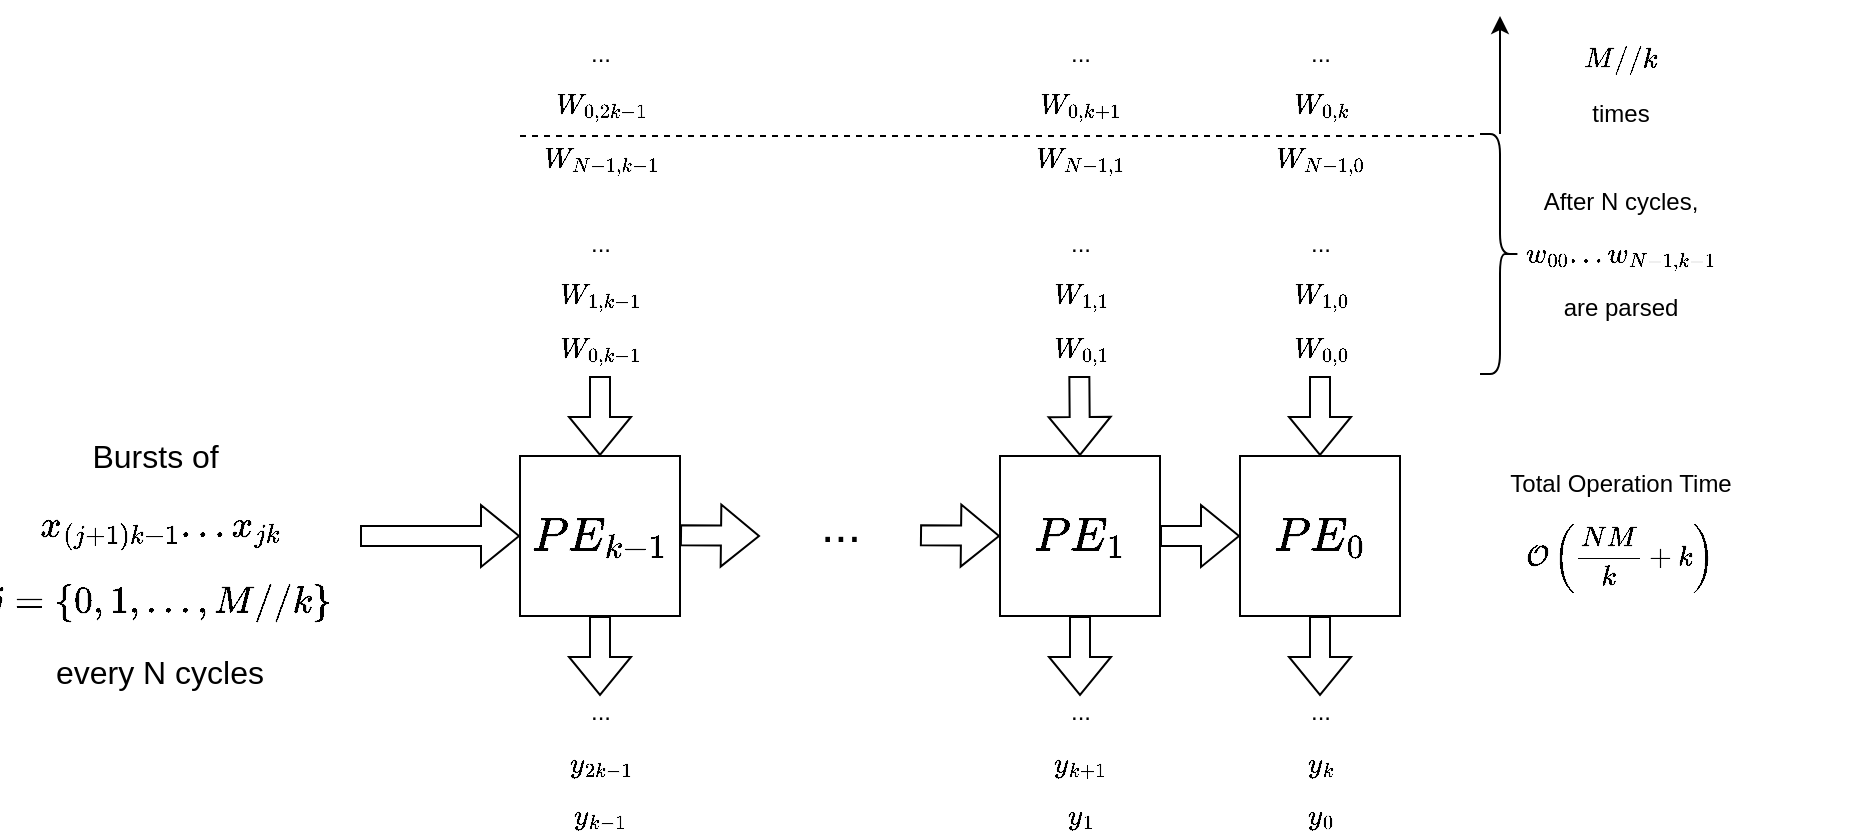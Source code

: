 <mxfile version="24.7.17">
  <diagram id="prtHgNgQTEPvFCAcTncT" name="Page-1">
    <mxGraphModel dx="1889" dy="551" grid="1" gridSize="10" guides="1" tooltips="1" connect="1" arrows="1" fold="1" page="1" pageScale="1" pageWidth="827" pageHeight="1169" math="1" shadow="0">
      <root>
        <mxCell id="0" />
        <mxCell id="1" parent="0" />
        <mxCell id="E_DoaZjsnPHbSL7NlN5L-37" value="&lt;font style=&quot;font-size: 20px;&quot;&gt;$$PE_1$$&lt;/font&gt;" style="whiteSpace=wrap;html=1;aspect=fixed;fontSize=20;" vertex="1" parent="1">
          <mxGeometry x="440" y="280" width="80" height="80" as="geometry" />
        </mxCell>
        <mxCell id="E_DoaZjsnPHbSL7NlN5L-38" value="&lt;font style=&quot;font-size: 20px;&quot;&gt;$$PE_0$$&lt;/font&gt;" style="whiteSpace=wrap;html=1;aspect=fixed;fontSize=20;" vertex="1" parent="1">
          <mxGeometry x="560" y="280" width="80" height="80" as="geometry" />
        </mxCell>
        <mxCell id="E_DoaZjsnPHbSL7NlN5L-41" value="&lt;font style=&quot;font-size: 20px;&quot;&gt;$$PE_{k-1}$$&lt;/font&gt;" style="whiteSpace=wrap;html=1;aspect=fixed;fontSize=20;" vertex="1" parent="1">
          <mxGeometry x="200" y="280" width="80" height="80" as="geometry" />
        </mxCell>
        <mxCell id="E_DoaZjsnPHbSL7NlN5L-44" value="&lt;font style=&quot;font-size: 24px;&quot;&gt;...&lt;/font&gt;" style="text;html=1;align=center;verticalAlign=middle;resizable=0;points=[];autosize=1;strokeColor=none;fillColor=none;" vertex="1" parent="1">
          <mxGeometry x="340" y="295" width="40" height="40" as="geometry" />
        </mxCell>
        <mxCell id="E_DoaZjsnPHbSL7NlN5L-45" value="" style="shape=flexArrow;endArrow=classic;html=1;rounded=0;entryX=0;entryY=0.5;entryDx=0;entryDy=0;" edge="1" parent="1" target="E_DoaZjsnPHbSL7NlN5L-41">
          <mxGeometry width="50" height="50" relative="1" as="geometry">
            <mxPoint x="120" y="320" as="sourcePoint" />
            <mxPoint x="450" y="340" as="targetPoint" />
          </mxGeometry>
        </mxCell>
        <mxCell id="E_DoaZjsnPHbSL7NlN5L-46" value="" style="shape=flexArrow;endArrow=classic;html=1;rounded=0;" edge="1" parent="1">
          <mxGeometry width="50" height="50" relative="1" as="geometry">
            <mxPoint x="280" y="319.57" as="sourcePoint" />
            <mxPoint x="320" y="320" as="targetPoint" />
          </mxGeometry>
        </mxCell>
        <mxCell id="E_DoaZjsnPHbSL7NlN5L-47" value="" style="shape=flexArrow;endArrow=classic;html=1;rounded=0;" edge="1" parent="1">
          <mxGeometry width="50" height="50" relative="1" as="geometry">
            <mxPoint x="400" y="319.57" as="sourcePoint" />
            <mxPoint x="440" y="320" as="targetPoint" />
          </mxGeometry>
        </mxCell>
        <mxCell id="E_DoaZjsnPHbSL7NlN5L-48" value="" style="shape=flexArrow;endArrow=classic;html=1;rounded=0;entryX=0;entryY=0.5;entryDx=0;entryDy=0;exitX=1;exitY=0.5;exitDx=0;exitDy=0;" edge="1" parent="1" source="E_DoaZjsnPHbSL7NlN5L-37" target="E_DoaZjsnPHbSL7NlN5L-38">
          <mxGeometry width="50" height="50" relative="1" as="geometry">
            <mxPoint x="130" y="330" as="sourcePoint" />
            <mxPoint x="210" y="330" as="targetPoint" />
          </mxGeometry>
        </mxCell>
        <mxCell id="E_DoaZjsnPHbSL7NlN5L-49" value="&lt;font style=&quot;font-size: 16px;&quot;&gt;Bursts of&amp;nbsp;&lt;/font&gt;&lt;div style=&quot;font-size: 16px;&quot;&gt;$$x_{(j+1)k-1} ...x_{jk}$$&lt;/div&gt;&lt;div style=&quot;font-size: 16px;&quot;&gt;$$ j = \{0,1,...,M//k\} $$&lt;/div&gt;&lt;div style=&quot;font-size: 16px;&quot;&gt;every N&lt;span style=&quot;background-color: initial;&quot;&gt;&amp;nbsp;cycles&lt;/span&gt;&lt;/div&gt;" style="text;html=1;align=center;verticalAlign=middle;whiteSpace=wrap;rounded=0;fontSize=16;" vertex="1" parent="1">
          <mxGeometry x="-60" y="319" width="160" height="30" as="geometry" />
        </mxCell>
        <mxCell id="E_DoaZjsnPHbSL7NlN5L-50" value="" style="shape=flexArrow;endArrow=classic;html=1;rounded=0;entryX=0.5;entryY=0;entryDx=0;entryDy=0;" edge="1" parent="1" target="E_DoaZjsnPHbSL7NlN5L-41">
          <mxGeometry width="50" height="50" relative="1" as="geometry">
            <mxPoint x="240" y="240" as="sourcePoint" />
            <mxPoint x="280" y="240.43" as="targetPoint" />
          </mxGeometry>
        </mxCell>
        <mxCell id="E_DoaZjsnPHbSL7NlN5L-51" value="" style="shape=flexArrow;endArrow=classic;html=1;rounded=0;entryX=0.5;entryY=0;entryDx=0;entryDy=0;" edge="1" parent="1" target="E_DoaZjsnPHbSL7NlN5L-37">
          <mxGeometry width="50" height="50" relative="1" as="geometry">
            <mxPoint x="479.67" y="240" as="sourcePoint" />
            <mxPoint x="479.67" y="280" as="targetPoint" />
          </mxGeometry>
        </mxCell>
        <mxCell id="E_DoaZjsnPHbSL7NlN5L-52" value="" style="shape=flexArrow;endArrow=classic;html=1;rounded=0;entryX=0.5;entryY=0;entryDx=0;entryDy=0;" edge="1" parent="1" target="E_DoaZjsnPHbSL7NlN5L-38">
          <mxGeometry width="50" height="50" relative="1" as="geometry">
            <mxPoint x="600" y="240" as="sourcePoint" />
            <mxPoint x="600" y="280" as="targetPoint" />
          </mxGeometry>
        </mxCell>
        <mxCell id="E_DoaZjsnPHbSL7NlN5L-53" value="...&lt;div&gt;$$W_{0,2k-1}$$&lt;div&gt;$$W_{N-1,k-1}$$&lt;br&gt;&lt;/div&gt;&lt;div&gt;...&lt;br&gt;&lt;div&gt;$$W_{1,k-1}$$&lt;div&gt;$$W_{0,k-1}$$&lt;/div&gt;&lt;/div&gt;&lt;/div&gt;&lt;/div&gt;" style="text;html=1;align=center;verticalAlign=middle;resizable=0;points=[];autosize=1;strokeColor=none;fillColor=none;" vertex="1" parent="1">
          <mxGeometry x="180" y="109" width="120" height="100" as="geometry" />
        </mxCell>
        <mxCell id="E_DoaZjsnPHbSL7NlN5L-56" value="...&lt;div&gt;$$W_{0,k}$$&lt;div&gt;$$W_{N-1,0}$$&lt;br&gt;&lt;/div&gt;&lt;div&gt;...&lt;br&gt;&lt;div&gt;$$W_{1,0}$$&lt;div&gt;$$W_{0,0}$$&lt;/div&gt;&lt;/div&gt;&lt;/div&gt;&lt;/div&gt;" style="text;html=1;align=center;verticalAlign=middle;resizable=0;points=[];autosize=1;strokeColor=none;fillColor=none;" vertex="1" parent="1">
          <mxGeometry x="545" y="109" width="110" height="100" as="geometry" />
        </mxCell>
        <mxCell id="E_DoaZjsnPHbSL7NlN5L-57" value="...&lt;div&gt;$$W_{0,k+1}$$&lt;div&gt;$$W_{N-1,1}$$&lt;br&gt;&lt;/div&gt;&lt;div&gt;...&lt;br&gt;&lt;div&gt;$$W_{1,1}$$&lt;div&gt;$$W_{0,1}$$&lt;/div&gt;&lt;/div&gt;&lt;/div&gt;&lt;/div&gt;" style="text;html=1;align=center;verticalAlign=middle;resizable=0;points=[];autosize=1;strokeColor=none;fillColor=none;" vertex="1" parent="1">
          <mxGeometry x="425" y="109" width="110" height="100" as="geometry" />
        </mxCell>
        <mxCell id="E_DoaZjsnPHbSL7NlN5L-58" value="" style="endArrow=none;dashed=1;html=1;rounded=0;" edge="1" parent="1">
          <mxGeometry width="50" height="50" relative="1" as="geometry">
            <mxPoint x="200" y="120" as="sourcePoint" />
            <mxPoint x="680" y="120" as="targetPoint" />
          </mxGeometry>
        </mxCell>
        <mxCell id="E_DoaZjsnPHbSL7NlN5L-59" value="" style="shape=curlyBracket;whiteSpace=wrap;html=1;rounded=1;flipH=1;labelPosition=right;verticalLabelPosition=middle;align=left;verticalAlign=middle;" vertex="1" parent="1">
          <mxGeometry x="680" y="119" width="20" height="120" as="geometry" />
        </mxCell>
        <mxCell id="E_DoaZjsnPHbSL7NlN5L-60" value="After N cycles,&lt;div&gt;$$w_{00} ... w_{N-1,k-1}$$&lt;/div&gt;&lt;div&gt;are parsed&lt;/div&gt;" style="text;html=1;align=center;verticalAlign=middle;resizable=0;points=[];autosize=1;strokeColor=none;fillColor=none;" vertex="1" parent="1">
          <mxGeometry x="665" y="149" width="170" height="60" as="geometry" />
        </mxCell>
        <mxCell id="E_DoaZjsnPHbSL7NlN5L-61" value="" style="endArrow=classic;html=1;rounded=0;exitX=0.5;exitY=0;exitDx=0;exitDy=0;" edge="1" parent="1" source="E_DoaZjsnPHbSL7NlN5L-59">
          <mxGeometry width="50" height="50" relative="1" as="geometry">
            <mxPoint x="330" y="220" as="sourcePoint" />
            <mxPoint x="690" y="60" as="targetPoint" />
          </mxGeometry>
        </mxCell>
        <mxCell id="E_DoaZjsnPHbSL7NlN5L-62" value="$$M // k$$&lt;div&gt;times&lt;/div&gt;" style="text;html=1;align=center;verticalAlign=middle;resizable=0;points=[];autosize=1;strokeColor=none;fillColor=none;" vertex="1" parent="1">
          <mxGeometry x="710" y="69" width="80" height="40" as="geometry" />
        </mxCell>
        <mxCell id="E_DoaZjsnPHbSL7NlN5L-63" value="" style="shape=flexArrow;endArrow=classic;html=1;rounded=0;entryX=0.5;entryY=0;entryDx=0;entryDy=0;exitX=0.5;exitY=1;exitDx=0;exitDy=0;" edge="1" parent="1" source="E_DoaZjsnPHbSL7NlN5L-41">
          <mxGeometry width="50" height="50" relative="1" as="geometry">
            <mxPoint x="240" y="360" as="sourcePoint" />
            <mxPoint x="240" y="400" as="targetPoint" />
          </mxGeometry>
        </mxCell>
        <mxCell id="E_DoaZjsnPHbSL7NlN5L-64" value="" style="shape=flexArrow;endArrow=classic;html=1;rounded=0;entryX=0.5;entryY=0;entryDx=0;entryDy=0;exitX=0.5;exitY=1;exitDx=0;exitDy=0;" edge="1" parent="1" source="E_DoaZjsnPHbSL7NlN5L-37">
          <mxGeometry width="50" height="50" relative="1" as="geometry">
            <mxPoint x="479.67" y="360" as="sourcePoint" />
            <mxPoint x="480" y="400" as="targetPoint" />
          </mxGeometry>
        </mxCell>
        <mxCell id="E_DoaZjsnPHbSL7NlN5L-65" value="" style="shape=flexArrow;endArrow=classic;html=1;rounded=0;entryX=0.5;entryY=0;entryDx=0;entryDy=0;exitX=0.5;exitY=1;exitDx=0;exitDy=0;" edge="1" parent="1" source="E_DoaZjsnPHbSL7NlN5L-38">
          <mxGeometry width="50" height="50" relative="1" as="geometry">
            <mxPoint x="600" y="360" as="sourcePoint" />
            <mxPoint x="600" y="400" as="targetPoint" />
          </mxGeometry>
        </mxCell>
        <mxCell id="E_DoaZjsnPHbSL7NlN5L-66" value="&lt;div&gt;&lt;div&gt;...&lt;br&gt;&lt;div&gt;$$y_{2k-1}$$&lt;div&gt;$$y_{k-1}$$&lt;/div&gt;&lt;/div&gt;&lt;/div&gt;&lt;/div&gt;" style="text;html=1;align=center;verticalAlign=middle;resizable=0;points=[];autosize=1;strokeColor=none;fillColor=none;" vertex="1" parent="1">
          <mxGeometry x="195" y="410" width="90" height="60" as="geometry" />
        </mxCell>
        <mxCell id="E_DoaZjsnPHbSL7NlN5L-67" value="&lt;div&gt;&lt;div&gt;&lt;span style=&quot;background-color: initial;&quot;&gt;...&lt;/span&gt;&lt;br&gt;&lt;/div&gt;&lt;div&gt;&lt;div&gt;$$y_k$$&lt;div&gt;$$y_0$$&lt;/div&gt;&lt;/div&gt;&lt;/div&gt;&lt;/div&gt;" style="text;html=1;align=center;verticalAlign=middle;resizable=0;points=[];autosize=1;strokeColor=none;fillColor=none;" vertex="1" parent="1">
          <mxGeometry x="565" y="410" width="70" height="60" as="geometry" />
        </mxCell>
        <mxCell id="E_DoaZjsnPHbSL7NlN5L-68" value="&lt;div&gt;&lt;div&gt;...&lt;br&gt;&lt;div&gt;$$y_{k+1}$$&lt;div&gt;$$y_{1}$$&lt;/div&gt;&lt;/div&gt;&lt;/div&gt;&lt;/div&gt;" style="text;html=1;align=center;verticalAlign=middle;resizable=0;points=[];autosize=1;strokeColor=none;fillColor=none;" vertex="1" parent="1">
          <mxGeometry x="435" y="410" width="90" height="60" as="geometry" />
        </mxCell>
        <mxCell id="E_DoaZjsnPHbSL7NlN5L-69" value="Total Operation Time&lt;div&gt;$$\mathcal{O}\left(\frac{NM}{k}+k\right)$$&lt;/div&gt;" style="text;html=1;align=center;verticalAlign=middle;resizable=0;points=[];autosize=1;strokeColor=none;fillColor=none;" vertex="1" parent="1">
          <mxGeometry x="630" y="303" width="240" height="40" as="geometry" />
        </mxCell>
      </root>
    </mxGraphModel>
  </diagram>
</mxfile>
